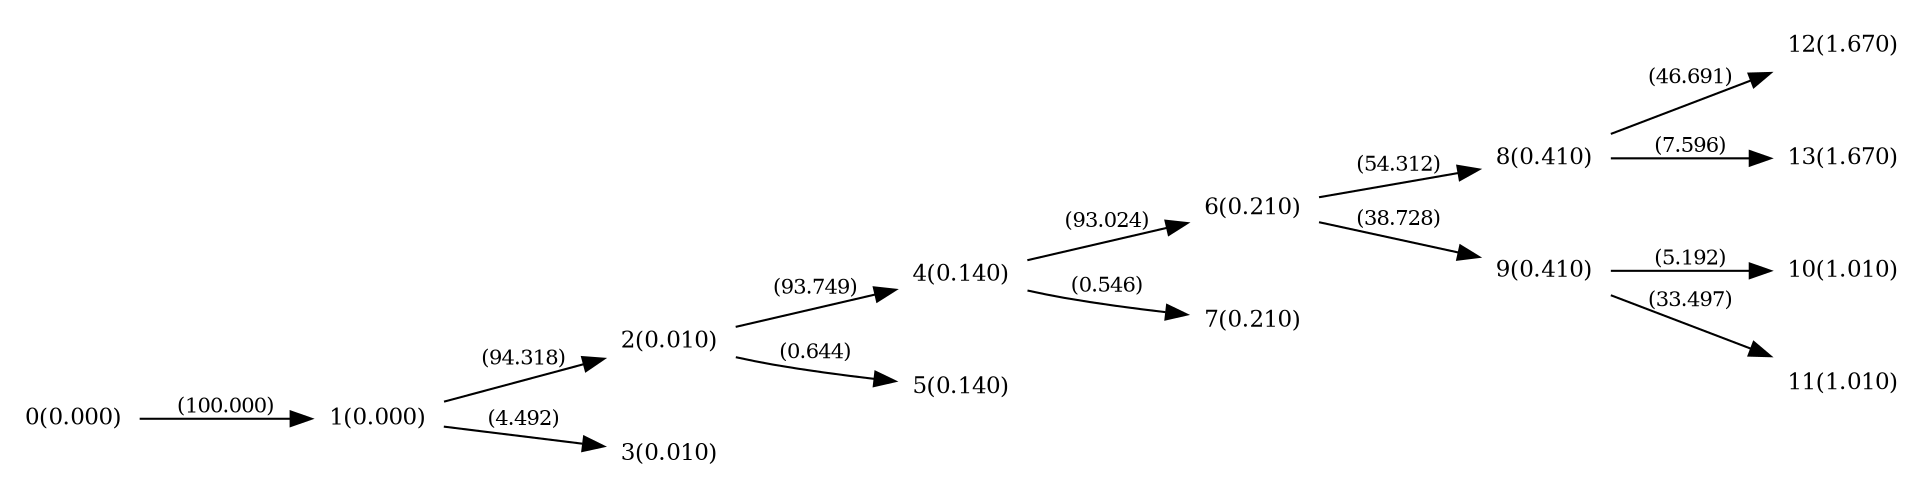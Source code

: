 digraph "graph" {

rankdir="LR";
node [shape=plaintext, fontsize=11];
edge [fontsize=10];

0 [label="0(0.000)"];
1 [label="1(0.000)"];
2 [label="2(0.010)"];
3 [label="3(0.010)"];
4 [label="4(0.140)"];
5 [label="5(0.140)"];
6 [label="6(0.210)"];
7 [label="7(0.210)"];
8 [label="8(0.410)"];
9 [label="9(0.410)"];
10 [label="10(1.010)"];
11 [label="11(1.010)"];
12 [label="12(1.670)"];
13 [label="13(1.670)"];

0->1 [label="(100.000)"];
1->2 [label="(94.318)"];
1->3 [label="(4.492)"];
2->4 [label="(93.749)"];
2->5 [label="(0.644)"];
4->6 [label="(93.024)"];
4->7 [label="(0.546)"];
6->8 [label="(54.312)"];
6->9 [label="(38.728)"];
9->10 [label="(5.192)"];
9->11 [label="(33.497)"];
8->12 [label="(46.691)"];
8->13 [label="(7.596)"];

}
